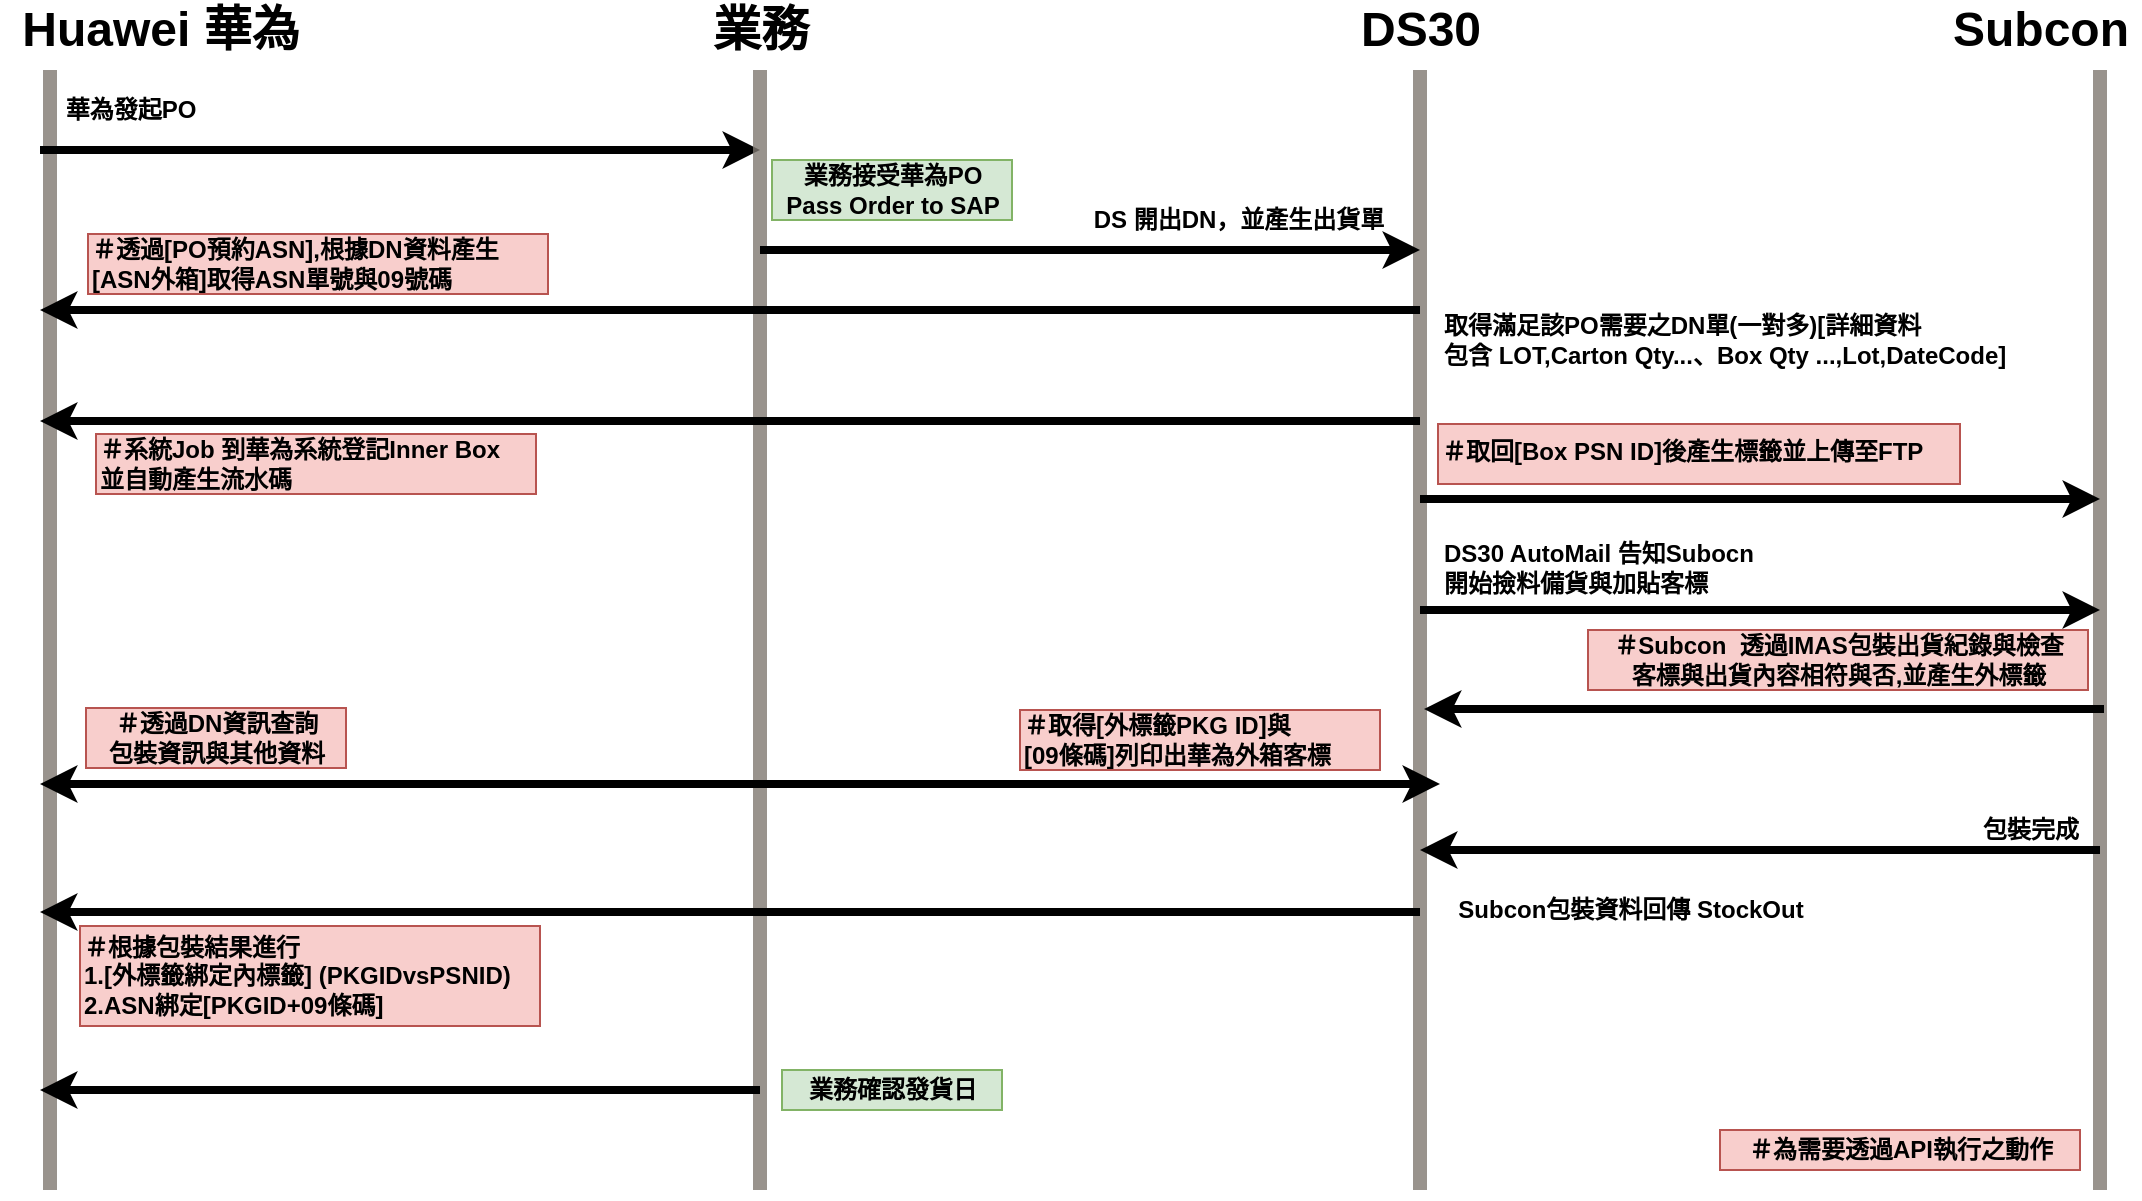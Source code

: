 <mxfile version="12.3.8" type="github" pages="1">
  <diagram id="f3Q_cKEoPb3BcpEbv52P" name="Page-1">
    <mxGraphModel dx="1422" dy="713" grid="1" gridSize="10" guides="1" tooltips="1" connect="1" arrows="1" fold="1" page="1" pageScale="1" pageWidth="1169" pageHeight="827" math="0" shadow="0">
      <root>
        <mxCell id="0"/>
        <mxCell id="1" parent="0"/>
        <mxCell id="Yy9OKe_4KE1ZiuBnPWdF-12" value="" style="endArrow=none;html=1;strokeWidth=7;opacity=80;strokeColor=#807871;" parent="1" edge="1">
          <mxGeometry width="50" height="50" relative="1" as="geometry">
            <mxPoint x="75" y="640" as="sourcePoint"/>
            <mxPoint x="75" y="80" as="targetPoint"/>
          </mxGeometry>
        </mxCell>
        <mxCell id="Yy9OKe_4KE1ZiuBnPWdF-31" value="＃Subcon&amp;nbsp; 透過IMAS包裝出貨紀錄與檢查&lt;br&gt;客標與出貨內容相符與否,並產生外標籤" style="text;html=1;align=center;verticalAlign=middle;resizable=0;points=[];;autosize=1;fontStyle=1;fillColor=#f8cecc;strokeColor=#b85450;" parent="1" vertex="1">
          <mxGeometry x="844" y="360" width="250" height="30" as="geometry"/>
        </mxCell>
        <mxCell id="Yy9OKe_4KE1ZiuBnPWdF-47" value="＃根據包裝結果進行&lt;br&gt;1.[外標籤綁定內標籤] (PKGIDvsPSNID) &lt;br&gt;2.ASN綁定[PKGID+09條碼]" style="text;html=1;align=left;verticalAlign=middle;resizable=0;points=[];;autosize=1;fontStyle=1;fillColor=#f8cecc;strokeColor=#b85450;" parent="1" vertex="1">
          <mxGeometry x="90" y="508" width="230" height="50" as="geometry"/>
        </mxCell>
        <mxCell id="Yy9OKe_4KE1ZiuBnPWdF-10" style="edgeStyle=orthogonalEdgeStyle;rounded=0;orthogonalLoop=1;jettySize=auto;html=1;strokeWidth=4;" parent="1" edge="1">
          <mxGeometry relative="1" as="geometry">
            <mxPoint x="430" y="120" as="targetPoint"/>
            <mxPoint x="70" y="120" as="sourcePoint"/>
          </mxGeometry>
        </mxCell>
        <mxCell id="Yy9OKe_4KE1ZiuBnPWdF-2" value="" style="endArrow=none;html=1;strokeColor=#807871;strokeWidth=7;opacity=80;" parent="1" edge="1">
          <mxGeometry width="50" height="50" relative="1" as="geometry">
            <mxPoint x="430" y="640" as="sourcePoint"/>
            <mxPoint x="430" y="80" as="targetPoint"/>
          </mxGeometry>
        </mxCell>
        <mxCell id="Yy9OKe_4KE1ZiuBnPWdF-3" value="&lt;font style=&quot;font-size: 24px&quot;&gt;業務&lt;/font&gt;" style="text;html=1;align=center;verticalAlign=middle;resizable=0;points=[];;autosize=1;fontStyle=1" parent="1" vertex="1">
          <mxGeometry x="395" y="50" width="70" height="20" as="geometry"/>
        </mxCell>
        <mxCell id="Yy9OKe_4KE1ZiuBnPWdF-4" value="" style="endArrow=none;html=1;strokeWidth=7;opacity=80;strokeColor=#807871;" parent="1" edge="1">
          <mxGeometry width="50" height="50" relative="1" as="geometry">
            <mxPoint x="760" y="640" as="sourcePoint"/>
            <mxPoint x="760" y="80" as="targetPoint"/>
          </mxGeometry>
        </mxCell>
        <mxCell id="Yy9OKe_4KE1ZiuBnPWdF-5" value="&lt;span style=&quot;font-size: 24px&quot;&gt;DS30&lt;/span&gt;" style="text;html=1;align=center;verticalAlign=middle;resizable=0;points=[];;autosize=1;fontStyle=1" parent="1" vertex="1">
          <mxGeometry x="725" y="50" width="70" height="20" as="geometry"/>
        </mxCell>
        <mxCell id="Yy9OKe_4KE1ZiuBnPWdF-6" value="" style="endArrow=none;html=1;strokeWidth=7;strokeColor=#807871;opacity=80;" parent="1" edge="1">
          <mxGeometry width="50" height="50" relative="1" as="geometry">
            <mxPoint x="1100" y="640" as="sourcePoint"/>
            <mxPoint x="1100" y="80" as="targetPoint"/>
          </mxGeometry>
        </mxCell>
        <mxCell id="Yy9OKe_4KE1ZiuBnPWdF-7" value="&lt;span style=&quot;font-size: 24px&quot;&gt;Subcon&lt;/span&gt;" style="text;html=1;align=center;verticalAlign=middle;resizable=0;points=[];;autosize=1;fontStyle=1" parent="1" vertex="1">
          <mxGeometry x="1020" y="50" width="100" height="20" as="geometry"/>
        </mxCell>
        <mxCell id="Yy9OKe_4KE1ZiuBnPWdF-13" value="&lt;span style=&quot;font-size: 24px&quot;&gt;Huawei 華為&lt;/span&gt;" style="text;html=1;align=center;verticalAlign=middle;resizable=0;points=[];;autosize=1;fontStyle=1" parent="1" vertex="1">
          <mxGeometry x="50" y="50" width="160" height="20" as="geometry"/>
        </mxCell>
        <mxCell id="Yy9OKe_4KE1ZiuBnPWdF-14" value="&lt;b&gt;華為發起PO&lt;/b&gt;" style="text;html=1;align=center;verticalAlign=middle;resizable=0;points=[];;autosize=1;" parent="1" vertex="1">
          <mxGeometry x="75" y="90" width="80" height="20" as="geometry"/>
        </mxCell>
        <mxCell id="Yy9OKe_4KE1ZiuBnPWdF-16" value="" style="endArrow=classic;html=1;fontStyle=0;strokeWidth=4;" parent="1" edge="1">
          <mxGeometry width="50" height="50" relative="1" as="geometry">
            <mxPoint x="760" y="200" as="sourcePoint"/>
            <mxPoint x="70" y="200" as="targetPoint"/>
          </mxGeometry>
        </mxCell>
        <mxCell id="Yy9OKe_4KE1ZiuBnPWdF-17" value="" style="endArrow=classic;html=1;strokeWidth=4;" parent="1" edge="1">
          <mxGeometry width="50" height="50" relative="1" as="geometry">
            <mxPoint x="430" y="170" as="sourcePoint"/>
            <mxPoint x="760" y="170" as="targetPoint"/>
          </mxGeometry>
        </mxCell>
        <mxCell id="Yy9OKe_4KE1ZiuBnPWdF-18" value="&lt;b&gt;業務接受華為PO&lt;br&gt;Pass Order to SAP&lt;/b&gt;" style="text;html=1;align=center;verticalAlign=middle;resizable=0;points=[];;autosize=1;fillColor=#d5e8d4;strokeColor=#82b366;" parent="1" vertex="1">
          <mxGeometry x="436" y="125" width="120" height="30" as="geometry"/>
        </mxCell>
        <mxCell id="Yy9OKe_4KE1ZiuBnPWdF-19" value="&lt;b&gt;DS 開出DN，並產生出貨單&lt;/b&gt;" style="text;html=1;align=center;verticalAlign=middle;resizable=0;points=[];;autosize=1;" parent="1" vertex="1">
          <mxGeometry x="584" y="145" width="170" height="20" as="geometry"/>
        </mxCell>
        <mxCell id="Yy9OKe_4KE1ZiuBnPWdF-21" value="&lt;b&gt;取得滿足該PO需要之DN單(一對多)[詳細資料&lt;br&gt;包含 LOT,Carton Qty...、Box Qty ...,Lot,DateCode]&lt;/b&gt;" style="text;html=1;align=left;verticalAlign=middle;resizable=0;points=[];;autosize=1;" parent="1" vertex="1">
          <mxGeometry x="770" y="200" width="290" height="30" as="geometry"/>
        </mxCell>
        <mxCell id="Yy9OKe_4KE1ZiuBnPWdF-22" value="＃透過[PO預約ASN],根據DN資料產生&lt;br&gt;[ASN外箱]取得ASN單號與09號碼" style="text;html=1;align=left;verticalAlign=middle;resizable=0;points=[];;autosize=1;fontStyle=1;fillColor=#f8cecc;strokeColor=#b85450;" parent="1" vertex="1">
          <mxGeometry x="94" y="162" width="230" height="30" as="geometry"/>
        </mxCell>
        <mxCell id="Yy9OKe_4KE1ZiuBnPWdF-23" value="" style="endArrow=classic;html=1;strokeWidth=4;" parent="1" edge="1">
          <mxGeometry width="50" height="50" relative="1" as="geometry">
            <mxPoint x="760" y="255.5" as="sourcePoint"/>
            <mxPoint x="70" y="255.5" as="targetPoint"/>
          </mxGeometry>
        </mxCell>
        <mxCell id="Yy9OKe_4KE1ZiuBnPWdF-24" value="＃系統Job 到華為系統登記Inner Box&lt;br&gt;並自動產生流水碼" style="text;html=1;align=left;verticalAlign=middle;resizable=0;points=[];;autosize=1;fontStyle=1;fillColor=#f8cecc;strokeColor=#b85450;" parent="1" vertex="1">
          <mxGeometry x="98" y="262" width="220" height="30" as="geometry"/>
        </mxCell>
        <mxCell id="Yy9OKe_4KE1ZiuBnPWdF-26" value="" style="endArrow=classic;html=1;strokeWidth=4;" parent="1" edge="1">
          <mxGeometry width="50" height="50" relative="1" as="geometry">
            <mxPoint x="760" y="350" as="sourcePoint"/>
            <mxPoint x="1100" y="350" as="targetPoint"/>
          </mxGeometry>
        </mxCell>
        <mxCell id="Yy9OKe_4KE1ZiuBnPWdF-27" value="DS30 AutoMail 告知Subocn&lt;br&gt;開始撿料備貨與加貼客標" style="text;html=1;align=left;verticalAlign=middle;resizable=0;points=[];;autosize=1;fontStyle=1" parent="1" vertex="1">
          <mxGeometry x="770" y="314" width="170" height="30" as="geometry"/>
        </mxCell>
        <mxCell id="Yy9OKe_4KE1ZiuBnPWdF-30" value="" style="endArrow=classic;html=1;strokeWidth=4;" parent="1" edge="1">
          <mxGeometry width="50" height="50" relative="1" as="geometry">
            <mxPoint x="1102" y="399.5" as="sourcePoint"/>
            <mxPoint x="762" y="399.5" as="targetPoint"/>
          </mxGeometry>
        </mxCell>
        <mxCell id="Yy9OKe_4KE1ZiuBnPWdF-33" value="＃取得[外標籤PKG ID]與&lt;br&gt;[09條碼]列印出華為外箱客標" style="text;html=1;align=left;verticalAlign=middle;resizable=0;points=[];;autosize=1;fontStyle=1;fillColor=#f8cecc;strokeColor=#b85450;" parent="1" vertex="1">
          <mxGeometry x="560" y="400" width="180" height="30" as="geometry"/>
        </mxCell>
        <mxCell id="Yy9OKe_4KE1ZiuBnPWdF-36" value="＃透過DN資訊查詢&lt;br&gt;包裝資訊與其他資料" style="text;html=1;align=center;verticalAlign=middle;resizable=0;points=[];;autosize=1;fontStyle=1;fillColor=#f8cecc;strokeColor=#b85450;" parent="1" vertex="1">
          <mxGeometry x="93" y="399" width="130" height="30" as="geometry"/>
        </mxCell>
        <mxCell id="Yy9OKe_4KE1ZiuBnPWdF-39" value="" style="endArrow=classic;startArrow=classic;html=1;strokeWidth=4;" parent="1" edge="1">
          <mxGeometry width="50" height="50" relative="1" as="geometry">
            <mxPoint x="70" y="437" as="sourcePoint"/>
            <mxPoint x="770" y="437" as="targetPoint"/>
          </mxGeometry>
        </mxCell>
        <mxCell id="Yy9OKe_4KE1ZiuBnPWdF-40" value="" style="endArrow=classic;html=1;strokeWidth=4;" parent="1" edge="1">
          <mxGeometry width="50" height="50" relative="1" as="geometry">
            <mxPoint x="1100" y="470" as="sourcePoint"/>
            <mxPoint x="760" y="470" as="targetPoint"/>
          </mxGeometry>
        </mxCell>
        <mxCell id="Yy9OKe_4KE1ZiuBnPWdF-41" value="包裝完成" style="text;html=1;align=center;verticalAlign=middle;resizable=0;points=[];;autosize=1;fontStyle=1" parent="1" vertex="1">
          <mxGeometry x="1030" y="450" width="70" height="20" as="geometry"/>
        </mxCell>
        <mxCell id="Yy9OKe_4KE1ZiuBnPWdF-42" value="Subcon包裝資料回傳 StockOut" style="text;html=1;align=center;verticalAlign=middle;resizable=0;points=[];;autosize=1;fontStyle=1;strokeWidth=4;" parent="1" vertex="1">
          <mxGeometry x="770" y="490" width="190" height="20" as="geometry"/>
        </mxCell>
        <mxCell id="Yy9OKe_4KE1ZiuBnPWdF-43" value="" style="endArrow=classic;html=1;strokeWidth=4;" parent="1" edge="1">
          <mxGeometry width="50" height="50" relative="1" as="geometry">
            <mxPoint x="760" y="501" as="sourcePoint"/>
            <mxPoint x="70" y="501" as="targetPoint"/>
          </mxGeometry>
        </mxCell>
        <mxCell id="Yy9OKe_4KE1ZiuBnPWdF-48" value="" style="endArrow=classic;html=1;strokeWidth=4;" parent="1" edge="1">
          <mxGeometry width="50" height="50" relative="1" as="geometry">
            <mxPoint x="430" y="590" as="sourcePoint"/>
            <mxPoint x="70" y="590" as="targetPoint"/>
          </mxGeometry>
        </mxCell>
        <mxCell id="Yy9OKe_4KE1ZiuBnPWdF-49" value="業務確認發貨日&lt;br&gt;" style="text;html=1;align=center;verticalAlign=middle;resizable=0;points=[];;autosize=1;fontStyle=1;fillColor=#d5e8d4;strokeColor=#82b366;" parent="1" vertex="1">
          <mxGeometry x="441" y="580" width="110" height="20" as="geometry"/>
        </mxCell>
        <mxCell id="Yy9OKe_4KE1ZiuBnPWdF-52" value="＃為需要透過API執行之動作" style="text;html=1;align=center;verticalAlign=middle;resizable=0;points=[];;autosize=1;fontStyle=1;fillColor=#f8cecc;strokeColor=#b85450;" parent="1" vertex="1">
          <mxGeometry x="910" y="610" width="180" height="20" as="geometry"/>
        </mxCell>
        <mxCell id="fsR2cgbqaecfNtGQx9zy-1" value="&lt;span style=&quot;font-weight: 700&quot;&gt;＃&lt;/span&gt;&lt;b&gt;取回[Box PSN ID]後產生標籤並上傳至FTP&lt;/b&gt;" style="text;html=1;fillColor=#f8cecc;strokeColor=#b85450;" vertex="1" parent="1">
          <mxGeometry x="769" y="257" width="261" height="30" as="geometry"/>
        </mxCell>
        <mxCell id="fsR2cgbqaecfNtGQx9zy-2" value="" style="endArrow=classic;html=1;strokeWidth=4;" edge="1" parent="1">
          <mxGeometry width="50" height="50" relative="1" as="geometry">
            <mxPoint x="760" y="294.5" as="sourcePoint"/>
            <mxPoint x="1100" y="294.5" as="targetPoint"/>
          </mxGeometry>
        </mxCell>
      </root>
    </mxGraphModel>
  </diagram>
</mxfile>
